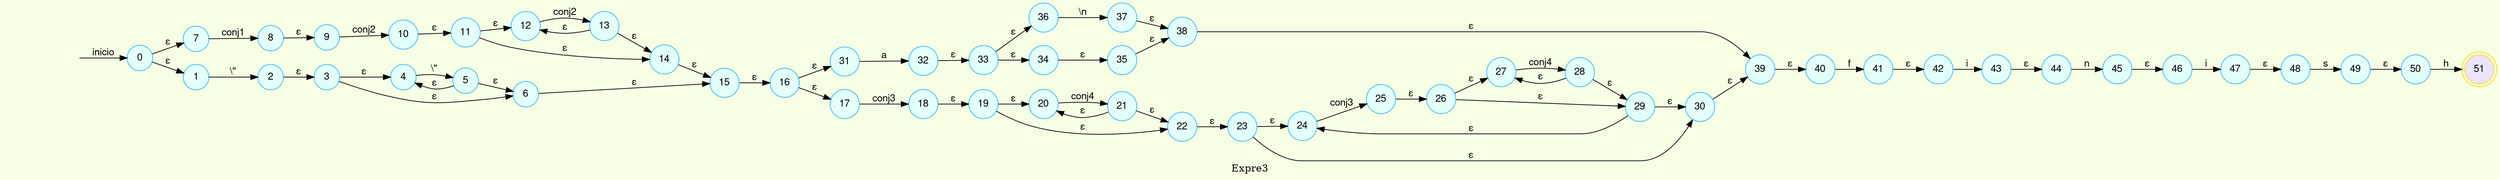 digraph finite_state_machine{
	bgcolor = "#F6FFE3"
	rankdir=LR;
	label=Expre3
	node [fontname="Helvetica,Arial,sans-serif" ]
	edge [fontname="Helvetica,Arial,sans-serif"]
	node [shape = doublecircle, color = gold fillcolor="#EBE3FF" style =filled]; 51;
	node [shape = circle, color = "#2CB5FF" fillcolor="#E3FFFA" style =filled];
	flechainicio [style=invis];
	flechainicio -> 0 [label="inicio"];
	0 -> 7 [label="ε"];
	0 -> 1 [label="ε"];
	1 -> 2 [label="\\\""];
	2 -> 3 [label="ε"];
	3 -> 4 [label="ε"];
	3 -> 6 [label="ε"];
	4 -> 5 [label="\\\""];
	5 -> 4 [label="ε"];
	5 -> 6 [label="ε"];
	6 -> 15 [label="ε"];
	7 -> 8 [label="conj1"];
	8 -> 9 [label="ε"];
	9 -> 10 [label="conj2"];
	10 -> 11 [label="ε"];
	11 -> 12 [label="ε"];
	11 -> 14 [label="ε"];
	12 -> 13 [label="conj2"];
	13 -> 12 [label="ε"];
	13 -> 14 [label="ε"];
	14 -> 15 [label="ε"];
	15 -> 16 [label="ε"];
	16 -> 31 [label="ε"];
	16 -> 17 [label="ε"];
	17 -> 18 [label="conj3"];
	18 -> 19 [label="ε"];
	19 -> 20 [label="ε"];
	19 -> 22 [label="ε"];
	20 -> 21 [label="conj4"];
	21 -> 20 [label="ε"];
	21 -> 22 [label="ε"];
	22 -> 23 [label="ε"];
	23 -> 24 [label="ε"];
	23 -> 30 [label="ε"];
	24 -> 25 [label="conj3"];
	25 -> 26 [label="ε"];
	26 -> 27 [label="ε"];
	26 -> 29 [label="ε"];
	27 -> 28 [label="conj4"];
	28 -> 27 [label="ε"];
	28 -> 29 [label="ε"];
	29 -> 24 [label="ε"];
	29 -> 30 [label="ε"];
	30 -> 39 [label="ε"];
	31 -> 32 [label="a"];
	32 -> 33 [label="ε"];
	33 -> 36 [label="ε"];
	33 -> 34 [label="ε"];
	34 -> 35 [label="ε"];
	35 -> 38 [label="ε"];
	36 -> 37 [label="\\n"];
	37 -> 38 [label="ε"];
	38 -> 39 [label="ε"];
	39 -> 40 [label="ε"];
	40 -> 41 [label="f"];
	41 -> 42 [label="ε"];
	42 -> 43 [label="i"];
	43 -> 44 [label="ε"];
	44 -> 45 [label="n"];
	45 -> 46 [label="ε"];
	46 -> 47 [label="i"];
	47 -> 48 [label="ε"];
	48 -> 49 [label="s"];
	49 -> 50 [label="ε"];
	50 -> 51 [label="h"];
}